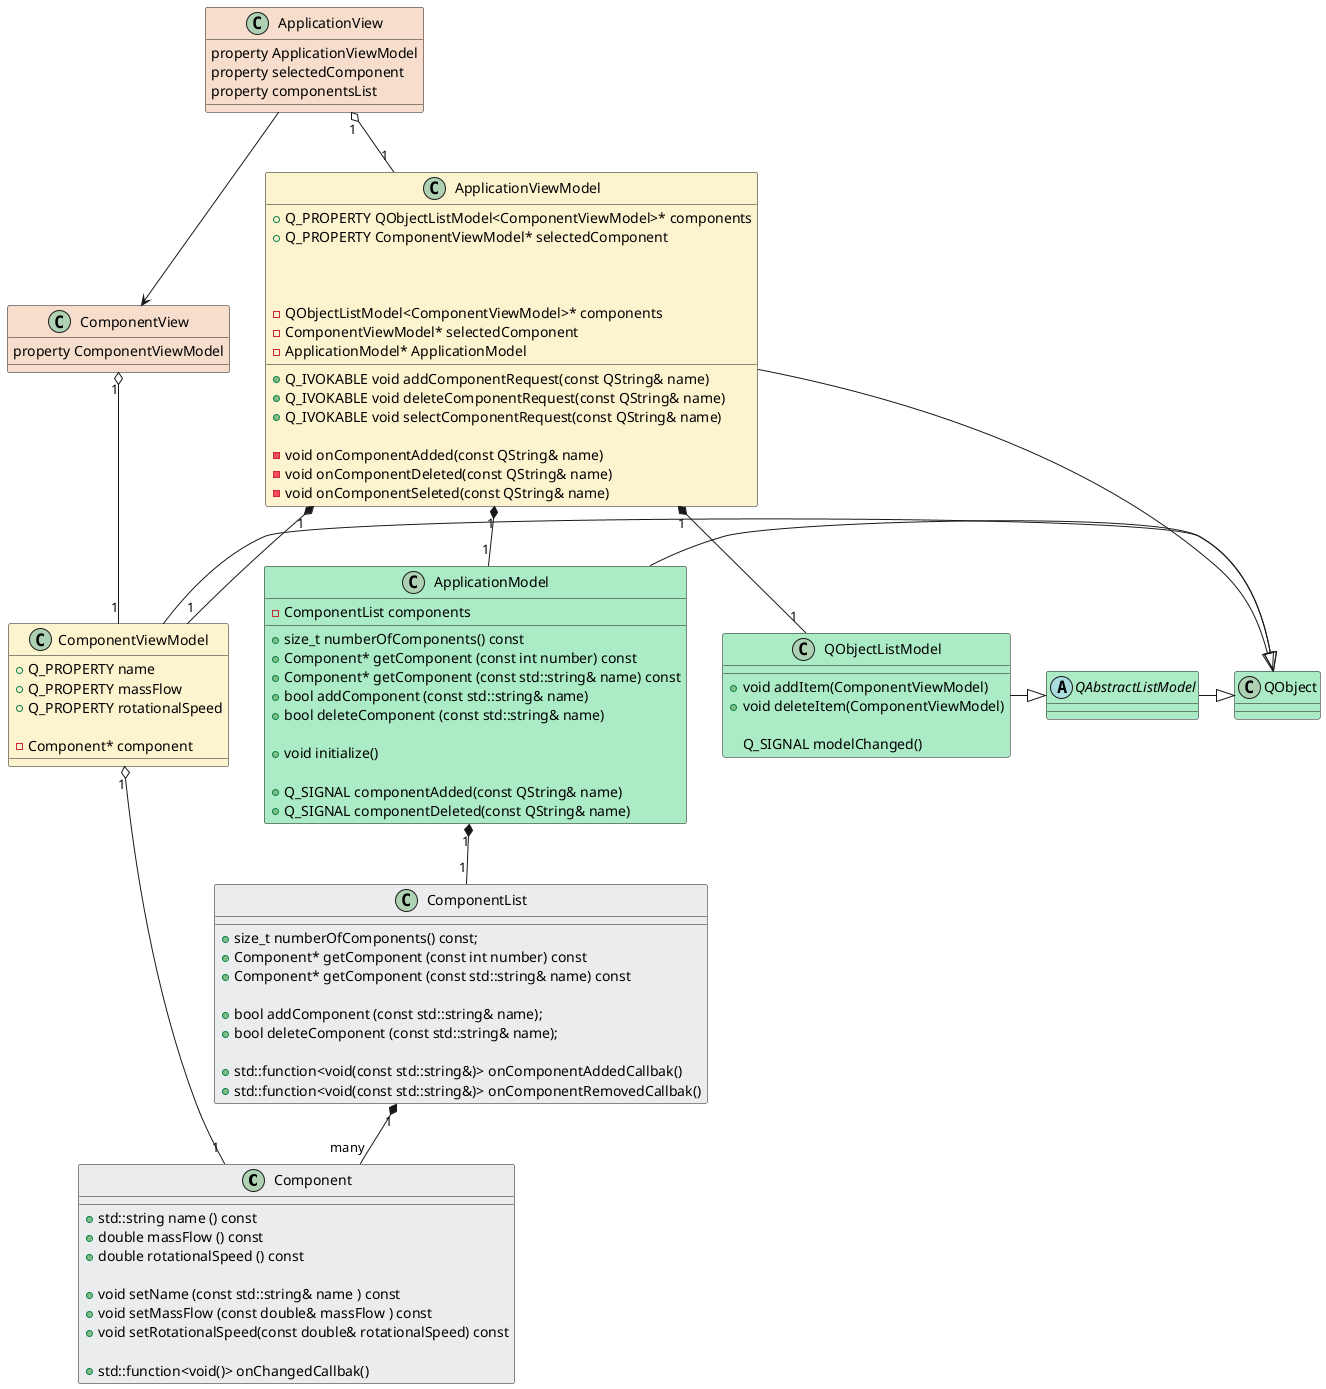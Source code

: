 @startuml

class Component  #eaecee {
	+ std::string name () const
	+ double massFlow () const
	+ double rotationalSpeed () const

	+ void setName (const std::string& name ) const
	+ void setMassFlow (const double& massFlow ) const
	+ void setRotationalSpeed(const double& rotationalSpeed) const

	+ std::function<void()> onChangedCallbak()
}

class ComponentList  #eaecee {
	+ size_t numberOfComponents() const;
	+ Component* getComponent (const int number) const
	+ Component* getComponent (const std::string& name) const

	+ bool addComponent (const std::string& name);
	+ bool deleteComponent (const std::string& name);

	+ std::function<void(const std::string&)> onComponentAddedCallbak()
	+ std::function<void(const std::string&)> onComponentRemovedCallbak()
}

ComponentList "1" *-- "many" Component

class ApplicationModel #abebc6 {
	+ size_t numberOfComponents() const
	+ Component* getComponent (const int number) const
	+ Component* getComponent (const std::string& name) const
	+ bool addComponent (const std::string& name)
	+ bool deleteComponent (const std::string& name)

	+ void initialize()

	+Q_SIGNAL componentAdded(const QString& name)
	+Q_SIGNAL componentDeleted(const QString& name)

	-ComponentList components
}

ApplicationModel -|> QObject
ApplicationModel "1" *-- "1" ComponentList

class ApplicationViewModel #fcf3cf {
	+ Q_PROPERTY QObjectListModel<ComponentViewModel>* components
	+ Q_PROPERTY ComponentViewModel* selectedComponent

	+ Q_IVOKABLE void addComponentRequest(const QString& name)
	+ Q_IVOKABLE void deleteComponentRequest(const QString& name)
	+ Q_IVOKABLE void selectComponentRequest(const QString& name)

	- void onComponentAdded(const QString& name)
	- void onComponentDeleted(const QString& name)
	- void onComponentSeleted(const QString& name)

	- QObjectListModel<ComponentViewModel>* components
	- ComponentViewModel* selectedComponent
	- ApplicationModel* ApplicationModel
}

ApplicationViewModel -|> QObject
ApplicationViewModel "1" *-- "1" ApplicationModel
ApplicationViewModel "1" *-- "1" QObjectListModel
ApplicationViewModel "1" *-- "1" ComponentViewModel

class QObjectListModel #abebc6 {
	+ void addItem(ComponentViewModel)
	+ void deleteItem(ComponentViewModel)

	Q_SIGNAL modelChanged()
}

QObjectListModel -|> QAbstractListModel

abstract class QAbstractListModel #abebc6 {
}

class QObject #abebc6{

}

QAbstractListModel -|> QObject

class ComponentViewModel #fcf3cf {
	+ Q_PROPERTY name
	+ Q_PROPERTY massFlow
	+ Q_PROPERTY rotationalSpeed

	- Component* component
}

ComponentViewModel "1" o-- "1" Component
ComponentViewModel -|> QObject

class ApplicationView  #f6ddcc {
	property ApplicationViewModel
	property selectedComponent
	property componentsList
}

ApplicationView "1" o-- "1"  ApplicationViewModel

class ComponentView  #f6ddcc {
	property ComponentViewModel
}

ComponentView "1" o-- "1" ComponentViewModel
ApplicationView --> ComponentView

@enduml
